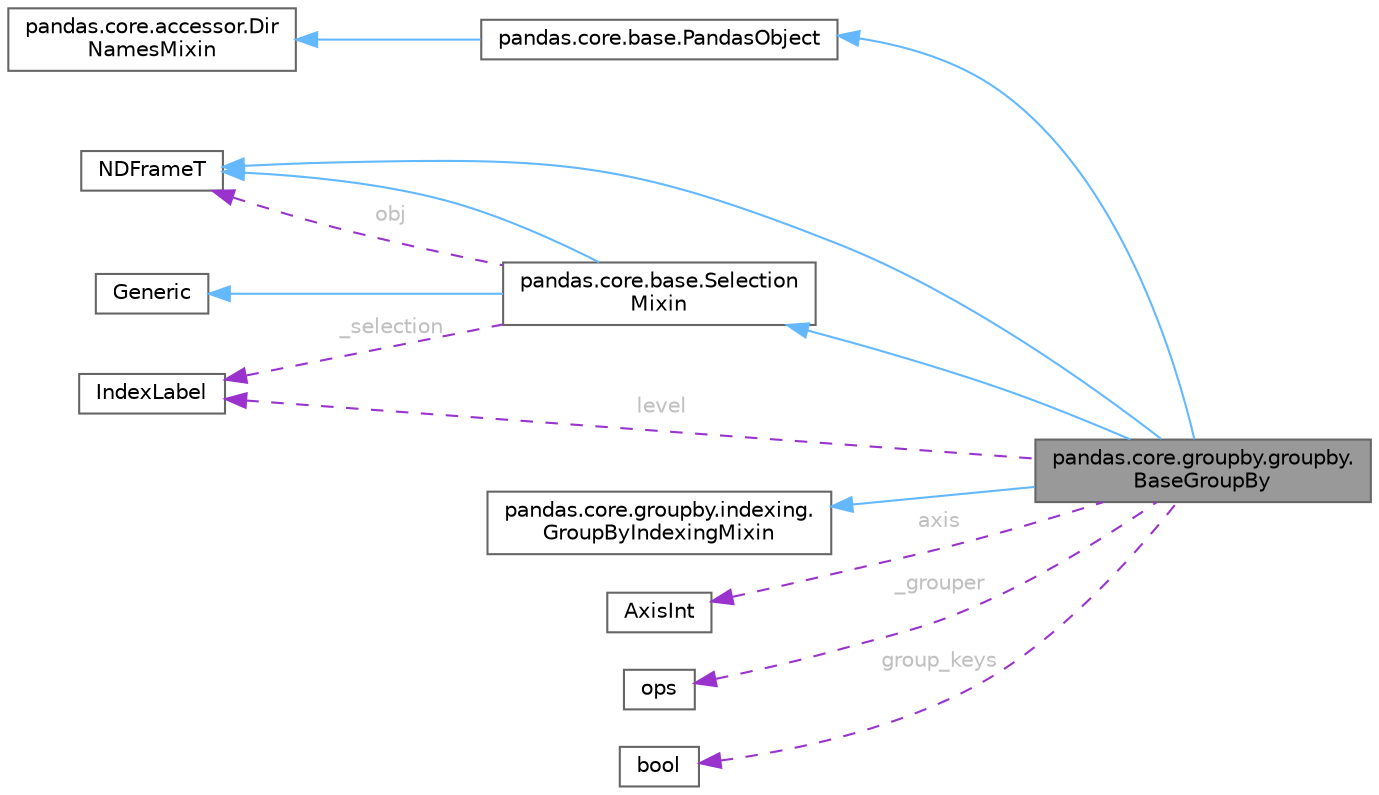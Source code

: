 digraph "pandas.core.groupby.groupby.BaseGroupBy"
{
 // LATEX_PDF_SIZE
  bgcolor="transparent";
  edge [fontname=Helvetica,fontsize=10,labelfontname=Helvetica,labelfontsize=10];
  node [fontname=Helvetica,fontsize=10,shape=box,height=0.2,width=0.4];
  rankdir="LR";
  Node1 [id="Node000001",label="pandas.core.groupby.groupby.\lBaseGroupBy",height=0.2,width=0.4,color="gray40", fillcolor="grey60", style="filled", fontcolor="black",tooltip=" "];
  Node2 -> Node1 [id="edge14_Node000001_Node000002",dir="back",color="steelblue1",style="solid",tooltip=" "];
  Node2 [id="Node000002",label="pandas.core.base.PandasObject",height=0.2,width=0.4,color="gray40", fillcolor="white", style="filled",URL="$classpandas_1_1core_1_1base_1_1PandasObject.html",tooltip=" "];
  Node3 -> Node2 [id="edge15_Node000002_Node000003",dir="back",color="steelblue1",style="solid",tooltip=" "];
  Node3 [id="Node000003",label="pandas.core.accessor.Dir\lNamesMixin",height=0.2,width=0.4,color="gray40", fillcolor="white", style="filled",URL="$classpandas_1_1core_1_1accessor_1_1DirNamesMixin.html",tooltip=" "];
  Node4 -> Node1 [id="edge16_Node000001_Node000004",dir="back",color="steelblue1",style="solid",tooltip=" "];
  Node4 [id="Node000004",label="pandas.core.base.Selection\lMixin",height=0.2,width=0.4,color="gray40", fillcolor="white", style="filled",URL="$classpandas_1_1core_1_1base_1_1SelectionMixin.html",tooltip=" "];
  Node5 -> Node4 [id="edge17_Node000004_Node000005",dir="back",color="steelblue1",style="solid",tooltip=" "];
  Node5 [id="Node000005",label="Generic",height=0.2,width=0.4,color="gray40", fillcolor="white", style="filled",tooltip=" "];
  Node6 -> Node4 [id="edge18_Node000004_Node000006",dir="back",color="steelblue1",style="solid",tooltip=" "];
  Node6 [id="Node000006",label="NDFrameT",height=0.2,width=0.4,color="gray40", fillcolor="white", style="filled",tooltip=" "];
  Node6 -> Node4 [id="edge19_Node000004_Node000006",dir="back",color="darkorchid3",style="dashed",tooltip=" ",label=" obj",fontcolor="grey" ];
  Node7 -> Node4 [id="edge20_Node000004_Node000007",dir="back",color="darkorchid3",style="dashed",tooltip=" ",label=" _selection",fontcolor="grey" ];
  Node7 [id="Node000007",label="IndexLabel",height=0.2,width=0.4,color="gray40", fillcolor="white", style="filled",tooltip=" "];
  Node6 -> Node1 [id="edge21_Node000001_Node000006",dir="back",color="steelblue1",style="solid",tooltip=" "];
  Node8 -> Node1 [id="edge22_Node000001_Node000008",dir="back",color="steelblue1",style="solid",tooltip=" "];
  Node8 [id="Node000008",label="pandas.core.groupby.indexing.\lGroupByIndexingMixin",height=0.2,width=0.4,color="gray40", fillcolor="white", style="filled",URL="$classpandas_1_1core_1_1groupby_1_1indexing_1_1GroupByIndexingMixin.html",tooltip=" "];
  Node9 -> Node1 [id="edge23_Node000001_Node000009",dir="back",color="darkorchid3",style="dashed",tooltip=" ",label=" axis",fontcolor="grey" ];
  Node9 [id="Node000009",label="AxisInt",height=0.2,width=0.4,color="gray40", fillcolor="white", style="filled",tooltip=" "];
  Node10 -> Node1 [id="edge24_Node000001_Node000010",dir="back",color="darkorchid3",style="dashed",tooltip=" ",label=" _grouper",fontcolor="grey" ];
  Node10 [id="Node000010",label="ops",height=0.2,width=0.4,color="gray40", fillcolor="white", style="filled",tooltip=" "];
  Node7 -> Node1 [id="edge25_Node000001_Node000007",dir="back",color="darkorchid3",style="dashed",tooltip=" ",label=" level",fontcolor="grey" ];
  Node11 -> Node1 [id="edge26_Node000001_Node000011",dir="back",color="darkorchid3",style="dashed",tooltip=" ",label=" group_keys",fontcolor="grey" ];
  Node11 [id="Node000011",label="bool",height=0.2,width=0.4,color="gray40", fillcolor="white", style="filled",tooltip=" "];
}
